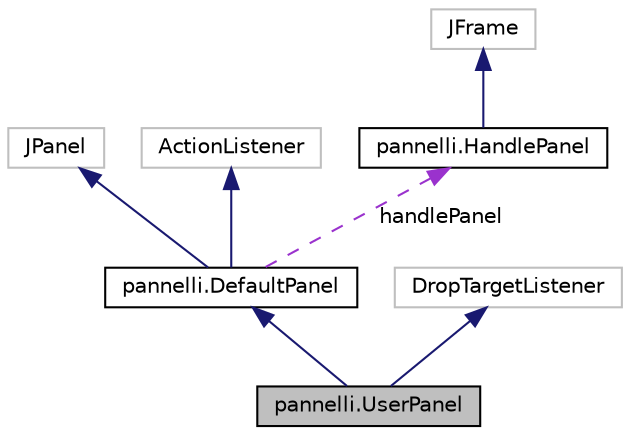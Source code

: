 digraph "pannelli.UserPanel"
{
  edge [fontname="Helvetica",fontsize="10",labelfontname="Helvetica",labelfontsize="10"];
  node [fontname="Helvetica",fontsize="10",shape=record];
  Node1 [label="pannelli.UserPanel",height=0.2,width=0.4,color="black", fillcolor="grey75", style="filled", fontcolor="black"];
  Node2 -> Node1 [dir="back",color="midnightblue",fontsize="10",style="solid",fontname="Helvetica"];
  Node2 [label="pannelli.DefaultPanel",height=0.2,width=0.4,color="black", fillcolor="white", style="filled",URL="$classpannelli_1_1DefaultPanel.html",tooltip="classe che implementa il pannello di default dal quale tutti i pannelli del progetto estendo direttam..."];
  Node3 -> Node2 [dir="back",color="midnightblue",fontsize="10",style="solid",fontname="Helvetica"];
  Node3 [label="JPanel",height=0.2,width=0.4,color="grey75", fillcolor="white", style="filled"];
  Node4 -> Node2 [dir="back",color="midnightblue",fontsize="10",style="solid",fontname="Helvetica"];
  Node4 [label="ActionListener",height=0.2,width=0.4,color="grey75", fillcolor="white", style="filled"];
  Node5 -> Node2 [dir="back",color="darkorchid3",fontsize="10",style="dashed",label=" handlePanel" ,fontname="Helvetica"];
  Node5 [label="pannelli.HandlePanel",height=0.2,width=0.4,color="black", fillcolor="white", style="filled",URL="$classpannelli_1_1HandlePanel.html",tooltip="classe che implementa il pannello che gestisce tutti i pannelli e a seconda del bisogno cambi da un p..."];
  Node6 -> Node5 [dir="back",color="midnightblue",fontsize="10",style="solid",fontname="Helvetica"];
  Node6 [label="JFrame",height=0.2,width=0.4,color="grey75", fillcolor="white", style="filled"];
  Node7 -> Node1 [dir="back",color="midnightblue",fontsize="10",style="solid",fontname="Helvetica"];
  Node7 [label="DropTargetListener",height=0.2,width=0.4,color="grey75", fillcolor="white", style="filled"];
}
